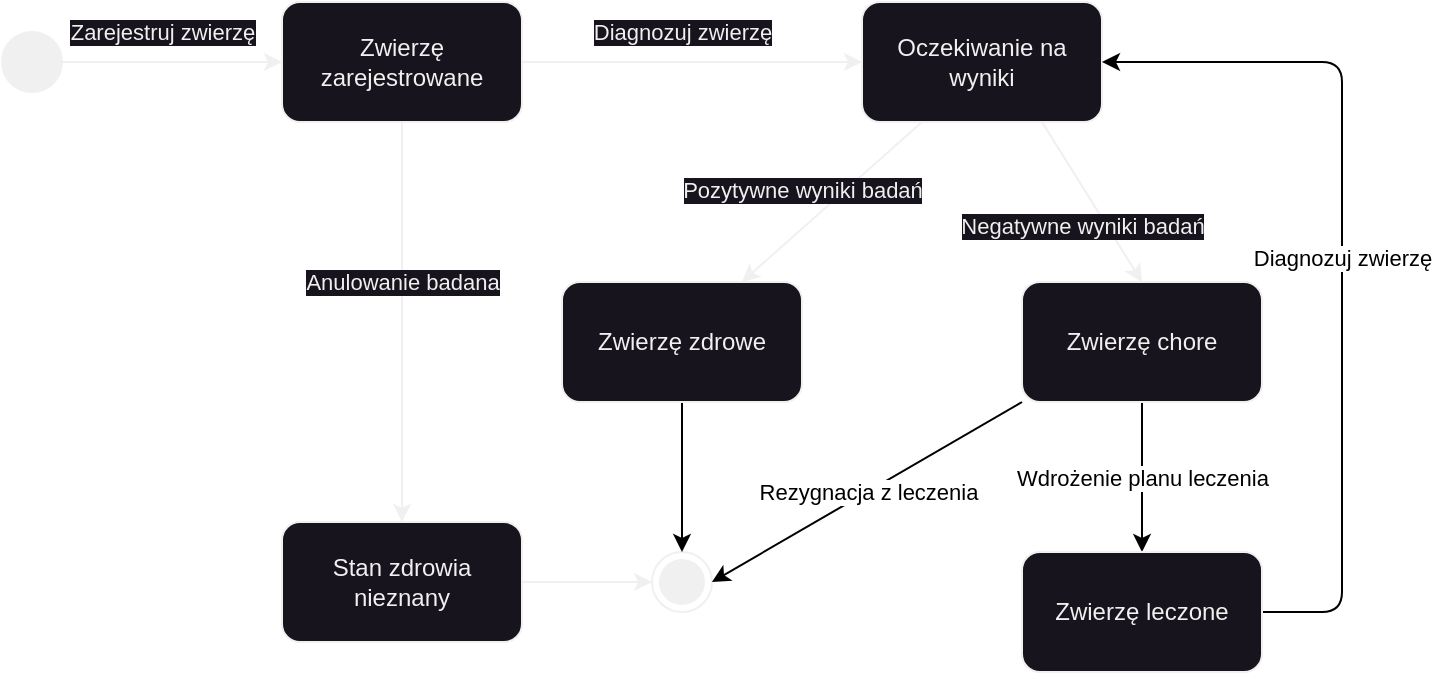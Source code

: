 <mxfile>
    <diagram id="ePasVhQ69UDP-81yUcrA" name="Page-1">
        <mxGraphModel dx="948" dy="359" grid="1" gridSize="10" guides="1" tooltips="1" connect="1" arrows="1" fold="1" page="1" pageScale="1" pageWidth="850" pageHeight="1100" math="0" shadow="0">
            <root>
                <mxCell id="0"/>
                <mxCell id="1" parent="0"/>
                <mxCell id="2" style="edgeStyle=none;html=1;entryX=0;entryY=0.5;entryDx=0;entryDy=0;fillColor=#18141D;strokeColor=#F0F0F0;fontColor=#F0F0F0;labelBackgroundColor=#18141D;" edge="1" parent="1" source="4" target="10">
                    <mxGeometry relative="1" as="geometry"/>
                </mxCell>
                <mxCell id="3" value="Zarejestruj zwierzę" style="edgeLabel;html=1;align=center;verticalAlign=middle;resizable=0;points=[];fontColor=#F0F0F0;fillColor=#18141D;labelBackgroundColor=#18141D;" vertex="1" connectable="0" parent="2">
                    <mxGeometry x="-0.545" y="-5" relative="1" as="geometry">
                        <mxPoint x="25" y="-20" as="offset"/>
                    </mxGeometry>
                </mxCell>
                <mxCell id="4" value="" style="ellipse;fillColor=#F0F0F0;strokeColor=#F0F0F0;fontColor=#F0F0F0;labelBackgroundColor=#18141D;" vertex="1" parent="1">
                    <mxGeometry x="170" y="195" width="30" height="30" as="geometry"/>
                </mxCell>
                <mxCell id="5" value="" style="ellipse;html=1;shape=endState;fillColor=#F0F0F0;strokeColor=#F0F0F0;fontColor=#F0F0F0;labelBackgroundColor=#18141D;" vertex="1" parent="1">
                    <mxGeometry x="495" y="455" width="30" height="30" as="geometry"/>
                </mxCell>
                <mxCell id="6" style="edgeStyle=none;html=1;exitX=0.5;exitY=1;exitDx=0;exitDy=0;entryX=0.5;entryY=0;entryDx=0;entryDy=0;labelBackgroundColor=#18141D;strokeColor=#F0F0F0;fontColor=#F0F0F0;fillColor=#18141D;" edge="1" parent="1" source="10" target="12">
                    <mxGeometry relative="1" as="geometry"/>
                </mxCell>
                <mxCell id="7" value="Anulowanie badana" style="edgeLabel;html=1;align=center;verticalAlign=middle;resizable=0;points=[];fontColor=#F0F0F0;fillColor=#18141D;labelBackgroundColor=#18141D;" vertex="1" connectable="0" parent="6">
                    <mxGeometry x="-0.46" y="-2" relative="1" as="geometry">
                        <mxPoint x="2" y="26" as="offset"/>
                    </mxGeometry>
                </mxCell>
                <mxCell id="8" style="edgeStyle=none;html=1;exitX=1;exitY=0.5;exitDx=0;exitDy=0;entryX=0;entryY=0.5;entryDx=0;entryDy=0;labelBackgroundColor=#18141D;strokeColor=#F0F0F0;fontColor=#F0F0F0;fillColor=#18141D;" edge="1" parent="1" source="10" target="19">
                    <mxGeometry relative="1" as="geometry"/>
                </mxCell>
                <mxCell id="9" value="Diagnozuj zwierzę" style="edgeLabel;html=1;align=center;verticalAlign=middle;resizable=0;points=[];fontColor=#F0F0F0;fillColor=#18141D;labelBackgroundColor=#18141D;" vertex="1" connectable="0" parent="8">
                    <mxGeometry x="-0.224" y="1" relative="1" as="geometry">
                        <mxPoint x="14" y="-14" as="offset"/>
                    </mxGeometry>
                </mxCell>
                <mxCell id="10" value="Zwierzę zarejestrowane" style="rounded=1;whiteSpace=wrap;html=1;fillColor=#18141D;strokeColor=#F0F0F0;fontColor=#F0F0F0;labelBackgroundColor=#18141D;" vertex="1" parent="1">
                    <mxGeometry x="310" y="180" width="120" height="60" as="geometry"/>
                </mxCell>
                <mxCell id="11" style="edgeStyle=none;html=1;exitX=1;exitY=0.5;exitDx=0;exitDy=0;entryX=0;entryY=0.5;entryDx=0;entryDy=0;labelBackgroundColor=#18141D;strokeColor=#F0F0F0;fontColor=#F0F0F0;fillColor=#18141D;" edge="1" parent="1" source="12" target="5">
                    <mxGeometry relative="1" as="geometry"/>
                </mxCell>
                <mxCell id="12" value="Stan zdrowia nieznany" style="rounded=1;whiteSpace=wrap;html=1;fillColor=#18141D;strokeColor=#F0F0F0;fontColor=#F0F0F0;labelBackgroundColor=#18141D;" vertex="1" parent="1">
                    <mxGeometry x="310" y="440" width="120" height="60" as="geometry"/>
                </mxCell>
                <mxCell id="25" value="Wdrożenie planu leczenia" style="edgeStyle=none;html=1;exitX=0.5;exitY=1;exitDx=0;exitDy=0;entryX=0.5;entryY=0;entryDx=0;entryDy=0;" edge="1" parent="1" source="14" target="24">
                    <mxGeometry relative="1" as="geometry"/>
                </mxCell>
                <mxCell id="28" value="Rezygnacja z leczenia" style="edgeStyle=none;html=1;exitX=0;exitY=1;exitDx=0;exitDy=0;entryX=1;entryY=0.5;entryDx=0;entryDy=0;" edge="1" parent="1" source="14" target="5">
                    <mxGeometry relative="1" as="geometry"/>
                </mxCell>
                <mxCell id="14" value="Zwierzę chore" style="rounded=1;whiteSpace=wrap;html=1;fillColor=#18141D;strokeColor=#F0F0F0;fontColor=#F0F0F0;labelBackgroundColor=#18141D;" vertex="1" parent="1">
                    <mxGeometry x="680" y="320" width="120" height="60" as="geometry"/>
                </mxCell>
                <mxCell id="15" style="edgeStyle=none;html=1;exitX=0.25;exitY=1;exitDx=0;exitDy=0;entryX=0.75;entryY=0;entryDx=0;entryDy=0;labelBackgroundColor=#18141D;strokeColor=#F0F0F0;fontColor=#F0F0F0;fillColor=#18141D;" edge="1" parent="1" source="19" target="22">
                    <mxGeometry relative="1" as="geometry"/>
                </mxCell>
                <mxCell id="16" value="Pozytywne wyniki badań" style="edgeLabel;html=1;align=center;verticalAlign=middle;resizable=0;points=[];fontColor=#F0F0F0;fillColor=#18141D;labelBackgroundColor=#18141D;" vertex="1" connectable="0" parent="15">
                    <mxGeometry x="-0.263" y="5" relative="1" as="geometry">
                        <mxPoint x="-30" as="offset"/>
                    </mxGeometry>
                </mxCell>
                <mxCell id="17" style="edgeStyle=none;html=1;exitX=0.75;exitY=1;exitDx=0;exitDy=0;entryX=0.5;entryY=0;entryDx=0;entryDy=0;labelBackgroundColor=#18141D;strokeColor=#F0F0F0;fontColor=#F0F0F0;fillColor=#18141D;" edge="1" parent="1" source="19" target="14">
                    <mxGeometry relative="1" as="geometry"/>
                </mxCell>
                <mxCell id="18" value="Negatywne wyniki badań" style="edgeLabel;html=1;align=center;verticalAlign=middle;resizable=0;points=[];fontColor=#F0F0F0;fillColor=#18141D;labelBackgroundColor=#18141D;" vertex="1" connectable="0" parent="17">
                    <mxGeometry x="-0.2" y="1" relative="1" as="geometry">
                        <mxPoint x="-1" y="20" as="offset"/>
                    </mxGeometry>
                </mxCell>
                <mxCell id="19" value="Oczekiwanie na wyniki" style="rounded=1;whiteSpace=wrap;html=1;labelBackgroundColor=#18141D;strokeColor=#F0F0F0;fontColor=#F0F0F0;fillColor=#18141D;" vertex="1" parent="1">
                    <mxGeometry x="600" y="180" width="120" height="60" as="geometry"/>
                </mxCell>
                <mxCell id="23" style="edgeStyle=none;html=1;exitX=0.5;exitY=1;exitDx=0;exitDy=0;entryX=0.5;entryY=0;entryDx=0;entryDy=0;" edge="1" parent="1" source="22" target="5">
                    <mxGeometry relative="1" as="geometry"/>
                </mxCell>
                <mxCell id="22" value="Zwierzę zdrowe" style="rounded=1;whiteSpace=wrap;html=1;labelBackgroundColor=#18141D;strokeColor=#F0F0F0;fontColor=#F0F0F0;fillColor=#18141D;" vertex="1" parent="1">
                    <mxGeometry x="450" y="320" width="120" height="60" as="geometry"/>
                </mxCell>
                <mxCell id="26" value="Diagnozuj zwierzę" style="edgeStyle=none;html=1;exitX=1;exitY=0.5;exitDx=0;exitDy=0;entryX=1;entryY=0.5;entryDx=0;entryDy=0;" edge="1" parent="1" source="24" target="19">
                    <mxGeometry relative="1" as="geometry">
                        <mxPoint x="840" y="484.529" as="targetPoint"/>
                        <Array as="points">
                            <mxPoint x="840" y="485"/>
                            <mxPoint x="840" y="210"/>
                        </Array>
                    </mxGeometry>
                </mxCell>
                <mxCell id="24" value="Zwierzę leczone" style="rounded=1;whiteSpace=wrap;html=1;fillColor=#18141D;strokeColor=#F0F0F0;fontColor=#F0F0F0;labelBackgroundColor=#18141D;" vertex="1" parent="1">
                    <mxGeometry x="680" y="455" width="120" height="60" as="geometry"/>
                </mxCell>
            </root>
        </mxGraphModel>
    </diagram>
</mxfile>